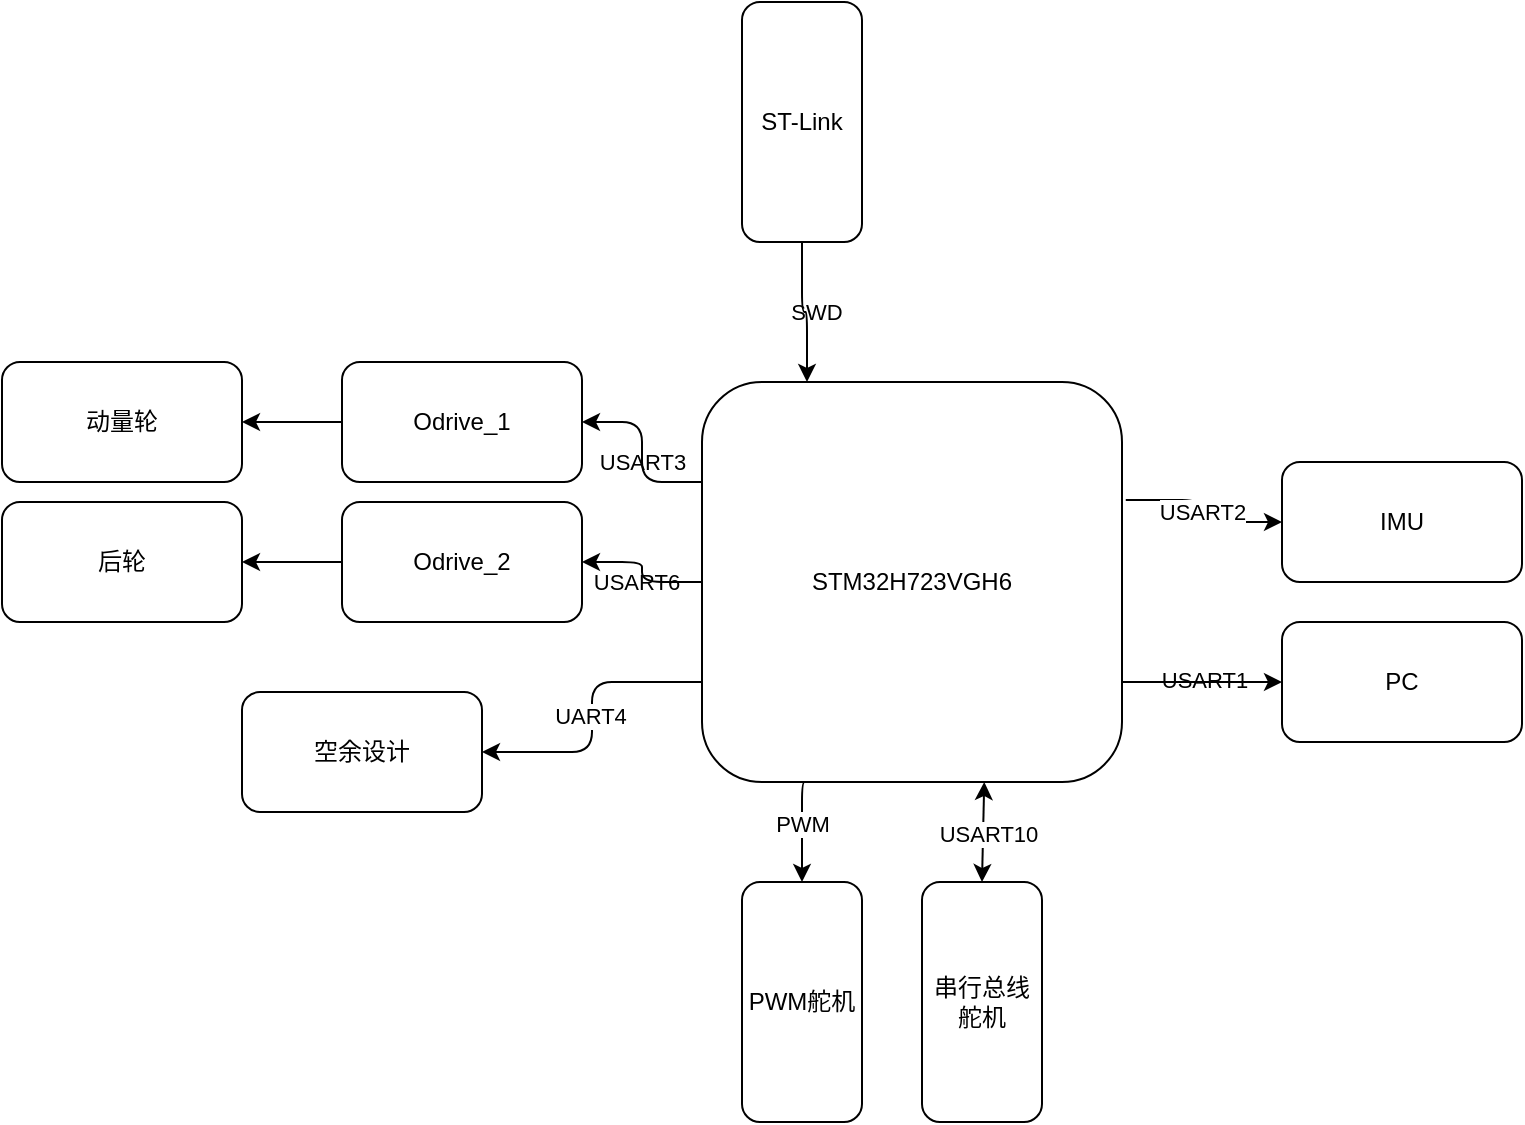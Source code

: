 <mxfile version="24.2.0" type="device">
  <diagram name="第 1 页" id="GFRMieRTIK-v-mGDy6N7">
    <mxGraphModel dx="2166" dy="797" grid="1" gridSize="10" guides="1" tooltips="1" connect="1" arrows="1" fold="1" page="1" pageScale="1" pageWidth="827" pageHeight="1169" math="0" shadow="0">
      <root>
        <mxCell id="0" />
        <mxCell id="1" parent="0" />
        <mxCell id="gObgIq61axWBxV4nNCod-1" style="edgeStyle=orthogonalEdgeStyle;rounded=1;orthogonalLoop=1;jettySize=auto;html=1;exitX=1;exitY=0.75;exitDx=0;exitDy=0;entryX=0;entryY=0.5;entryDx=0;entryDy=0;labelBackgroundColor=none;fontColor=default;" edge="1" parent="1" source="gObgIq61axWBxV4nNCod-9" target="gObgIq61axWBxV4nNCod-14">
          <mxGeometry relative="1" as="geometry" />
        </mxCell>
        <mxCell id="gObgIq61axWBxV4nNCod-2" value="USART1" style="edgeLabel;html=1;align=center;verticalAlign=middle;resizable=0;points=[];rounded=1;labelBackgroundColor=none;" vertex="1" connectable="0" parent="gObgIq61axWBxV4nNCod-1">
          <mxGeometry x="0.026" y="1" relative="1" as="geometry">
            <mxPoint as="offset" />
          </mxGeometry>
        </mxCell>
        <mxCell id="gObgIq61axWBxV4nNCod-3" style="edgeStyle=orthogonalEdgeStyle;rounded=1;orthogonalLoop=1;jettySize=auto;html=1;entryX=1;entryY=0.5;entryDx=0;entryDy=0;labelBackgroundColor=none;fontColor=default;" edge="1" parent="1" source="gObgIq61axWBxV4nNCod-9" target="gObgIq61axWBxV4nNCod-13">
          <mxGeometry relative="1" as="geometry" />
        </mxCell>
        <mxCell id="gObgIq61axWBxV4nNCod-4" value="USART6" style="edgeLabel;html=1;align=center;verticalAlign=middle;resizable=0;points=[];rounded=1;labelBackgroundColor=none;" vertex="1" connectable="0" parent="gObgIq61axWBxV4nNCod-3">
          <mxGeometry x="-0.122" y="3" relative="1" as="geometry">
            <mxPoint as="offset" />
          </mxGeometry>
        </mxCell>
        <mxCell id="gObgIq61axWBxV4nNCod-5" style="edgeStyle=orthogonalEdgeStyle;rounded=1;orthogonalLoop=1;jettySize=auto;html=1;exitX=0.25;exitY=1;exitDx=0;exitDy=0;curved=0;" edge="1" parent="1" source="gObgIq61axWBxV4nNCod-9" target="gObgIq61axWBxV4nNCod-28">
          <mxGeometry relative="1" as="geometry">
            <Array as="points">
              <mxPoint x="330" y="570" />
            </Array>
          </mxGeometry>
        </mxCell>
        <mxCell id="gObgIq61axWBxV4nNCod-6" value="PWM" style="edgeLabel;html=1;align=center;verticalAlign=middle;resizable=0;points=[];rounded=1;" vertex="1" connectable="0" parent="gObgIq61axWBxV4nNCod-5">
          <mxGeometry x="-0.117" relative="1" as="geometry">
            <mxPoint as="offset" />
          </mxGeometry>
        </mxCell>
        <mxCell id="gObgIq61axWBxV4nNCod-7" style="edgeStyle=orthogonalEdgeStyle;rounded=1;orthogonalLoop=1;jettySize=auto;html=1;exitX=0;exitY=0.75;exitDx=0;exitDy=0;" edge="1" parent="1" source="gObgIq61axWBxV4nNCod-9" target="gObgIq61axWBxV4nNCod-29">
          <mxGeometry relative="1" as="geometry">
            <mxPoint x="210" y="540" as="targetPoint" />
          </mxGeometry>
        </mxCell>
        <mxCell id="gObgIq61axWBxV4nNCod-8" value="UART4" style="edgeLabel;html=1;align=center;verticalAlign=middle;resizable=0;points=[];rounded=1;" vertex="1" connectable="0" parent="gObgIq61axWBxV4nNCod-7">
          <mxGeometry x="-0.015" y="-1" relative="1" as="geometry">
            <mxPoint as="offset" />
          </mxGeometry>
        </mxCell>
        <mxCell id="gObgIq61axWBxV4nNCod-9" value="STM32H723VGH6" style="rounded=1;whiteSpace=wrap;html=1;labelBackgroundColor=none;" vertex="1" parent="1">
          <mxGeometry x="280" y="370" width="210" height="200" as="geometry" />
        </mxCell>
        <mxCell id="gObgIq61axWBxV4nNCod-10" style="edgeStyle=orthogonalEdgeStyle;rounded=1;orthogonalLoop=1;jettySize=auto;html=1;labelBackgroundColor=none;fontColor=default;" edge="1" parent="1" source="gObgIq61axWBxV4nNCod-11" target="gObgIq61axWBxV4nNCod-21">
          <mxGeometry relative="1" as="geometry">
            <mxPoint x="40" y="390" as="targetPoint" />
          </mxGeometry>
        </mxCell>
        <mxCell id="gObgIq61axWBxV4nNCod-11" value="Odrive_1" style="rounded=1;whiteSpace=wrap;html=1;labelBackgroundColor=none;" vertex="1" parent="1">
          <mxGeometry x="100" y="360" width="120" height="60" as="geometry" />
        </mxCell>
        <mxCell id="gObgIq61axWBxV4nNCod-12" value="" style="edgeStyle=orthogonalEdgeStyle;rounded=1;orthogonalLoop=1;jettySize=auto;html=1;labelBackgroundColor=none;fontColor=default;" edge="1" parent="1" source="gObgIq61axWBxV4nNCod-13" target="gObgIq61axWBxV4nNCod-22">
          <mxGeometry relative="1" as="geometry" />
        </mxCell>
        <mxCell id="gObgIq61axWBxV4nNCod-13" value="Odrive_2" style="rounded=1;whiteSpace=wrap;html=1;labelBackgroundColor=none;" vertex="1" parent="1">
          <mxGeometry x="100" y="430" width="120" height="60" as="geometry" />
        </mxCell>
        <mxCell id="gObgIq61axWBxV4nNCod-14" value="PC" style="rounded=1;whiteSpace=wrap;html=1;labelBackgroundColor=none;" vertex="1" parent="1">
          <mxGeometry x="570" y="490" width="120" height="60" as="geometry" />
        </mxCell>
        <mxCell id="gObgIq61axWBxV4nNCod-15" value="串行总线舵机" style="rounded=1;whiteSpace=wrap;html=1;direction=south;labelBackgroundColor=none;" vertex="1" parent="1">
          <mxGeometry x="390" y="620" width="60" height="120" as="geometry" />
        </mxCell>
        <mxCell id="gObgIq61axWBxV4nNCod-16" style="edgeStyle=orthogonalEdgeStyle;rounded=1;orthogonalLoop=1;jettySize=auto;html=1;exitX=1;exitY=0.5;exitDx=0;exitDy=0;entryX=0.25;entryY=0;entryDx=0;entryDy=0;labelBackgroundColor=none;fontColor=default;" edge="1" parent="1" source="gObgIq61axWBxV4nNCod-18" target="gObgIq61axWBxV4nNCod-9">
          <mxGeometry relative="1" as="geometry" />
        </mxCell>
        <mxCell id="gObgIq61axWBxV4nNCod-17" value="SWD" style="edgeLabel;html=1;align=center;verticalAlign=middle;resizable=0;points=[];rounded=1;labelBackgroundColor=none;" vertex="1" connectable="0" parent="gObgIq61axWBxV4nNCod-16">
          <mxGeometry x="0.039" y="4" relative="1" as="geometry">
            <mxPoint as="offset" />
          </mxGeometry>
        </mxCell>
        <mxCell id="gObgIq61axWBxV4nNCod-18" value="ST-Link" style="rounded=1;whiteSpace=wrap;html=1;direction=south;labelBackgroundColor=none;" vertex="1" parent="1">
          <mxGeometry x="300" y="180" width="60" height="120" as="geometry" />
        </mxCell>
        <mxCell id="gObgIq61axWBxV4nNCod-19" style="edgeStyle=orthogonalEdgeStyle;rounded=1;orthogonalLoop=1;jettySize=auto;html=1;entryX=1;entryY=0.5;entryDx=0;entryDy=0;exitX=0;exitY=0.25;exitDx=0;exitDy=0;labelBackgroundColor=none;fontColor=default;" edge="1" parent="1" source="gObgIq61axWBxV4nNCod-9" target="gObgIq61axWBxV4nNCod-11">
          <mxGeometry relative="1" as="geometry">
            <Array as="points" />
          </mxGeometry>
        </mxCell>
        <mxCell id="gObgIq61axWBxV4nNCod-20" value="USART3" style="edgeLabel;html=1;align=center;verticalAlign=middle;resizable=0;points=[];rounded=1;labelBackgroundColor=none;" vertex="1" connectable="0" parent="gObgIq61axWBxV4nNCod-19">
          <mxGeometry x="-0.106" relative="1" as="geometry">
            <mxPoint as="offset" />
          </mxGeometry>
        </mxCell>
        <mxCell id="gObgIq61axWBxV4nNCod-21" value="动量轮" style="rounded=1;whiteSpace=wrap;html=1;labelBackgroundColor=none;" vertex="1" parent="1">
          <mxGeometry x="-70" y="360" width="120" height="60" as="geometry" />
        </mxCell>
        <mxCell id="gObgIq61axWBxV4nNCod-22" value="后轮" style="whiteSpace=wrap;html=1;rounded=1;labelBackgroundColor=none;" vertex="1" parent="1">
          <mxGeometry x="-70" y="430" width="120" height="60" as="geometry" />
        </mxCell>
        <mxCell id="gObgIq61axWBxV4nNCod-23" value="" style="endArrow=classic;startArrow=classic;html=1;rounded=1;exitX=0;exitY=0.5;exitDx=0;exitDy=0;entryX=0.672;entryY=1;entryDx=0;entryDy=0;entryPerimeter=0;" edge="1" parent="1" source="gObgIq61axWBxV4nNCod-15" target="gObgIq61axWBxV4nNCod-9">
          <mxGeometry width="50" height="50" relative="1" as="geometry">
            <mxPoint x="380" y="620" as="sourcePoint" />
            <mxPoint x="430" y="570" as="targetPoint" />
          </mxGeometry>
        </mxCell>
        <mxCell id="gObgIq61axWBxV4nNCod-24" value="USART10" style="edgeLabel;html=1;align=center;verticalAlign=middle;resizable=0;points=[];rounded=1;" vertex="1" connectable="0" parent="gObgIq61axWBxV4nNCod-23">
          <mxGeometry x="-0.027" y="-2" relative="1" as="geometry">
            <mxPoint as="offset" />
          </mxGeometry>
        </mxCell>
        <mxCell id="gObgIq61axWBxV4nNCod-25" value="IMU" style="rounded=1;whiteSpace=wrap;html=1;direction=east;labelBackgroundColor=none;" vertex="1" parent="1">
          <mxGeometry x="570" y="410" width="120" height="60" as="geometry" />
        </mxCell>
        <mxCell id="gObgIq61axWBxV4nNCod-26" style="edgeStyle=orthogonalEdgeStyle;rounded=1;orthogonalLoop=1;jettySize=auto;html=1;exitX=1.009;exitY=0.295;exitDx=0;exitDy=0;entryX=0;entryY=0.5;entryDx=0;entryDy=0;exitPerimeter=0;" edge="1" parent="1" source="gObgIq61axWBxV4nNCod-9" target="gObgIq61axWBxV4nNCod-25">
          <mxGeometry relative="1" as="geometry">
            <mxPoint x="660.66" y="340" as="sourcePoint" />
          </mxGeometry>
        </mxCell>
        <mxCell id="gObgIq61axWBxV4nNCod-27" value="USART2" style="edgeLabel;html=1;align=center;verticalAlign=middle;resizable=0;points=[];rounded=1;" vertex="1" connectable="0" parent="gObgIq61axWBxV4nNCod-26">
          <mxGeometry x="-0.022" relative="1" as="geometry">
            <mxPoint as="offset" />
          </mxGeometry>
        </mxCell>
        <mxCell id="gObgIq61axWBxV4nNCod-28" value="PWM舵机" style="rounded=1;whiteSpace=wrap;html=1;direction=south;labelBackgroundColor=none;" vertex="1" parent="1">
          <mxGeometry x="300" y="620" width="60" height="120" as="geometry" />
        </mxCell>
        <mxCell id="gObgIq61axWBxV4nNCod-29" value="空余设计" style="rounded=1;whiteSpace=wrap;html=1;" vertex="1" parent="1">
          <mxGeometry x="50" y="525" width="120" height="60" as="geometry" />
        </mxCell>
      </root>
    </mxGraphModel>
  </diagram>
</mxfile>
